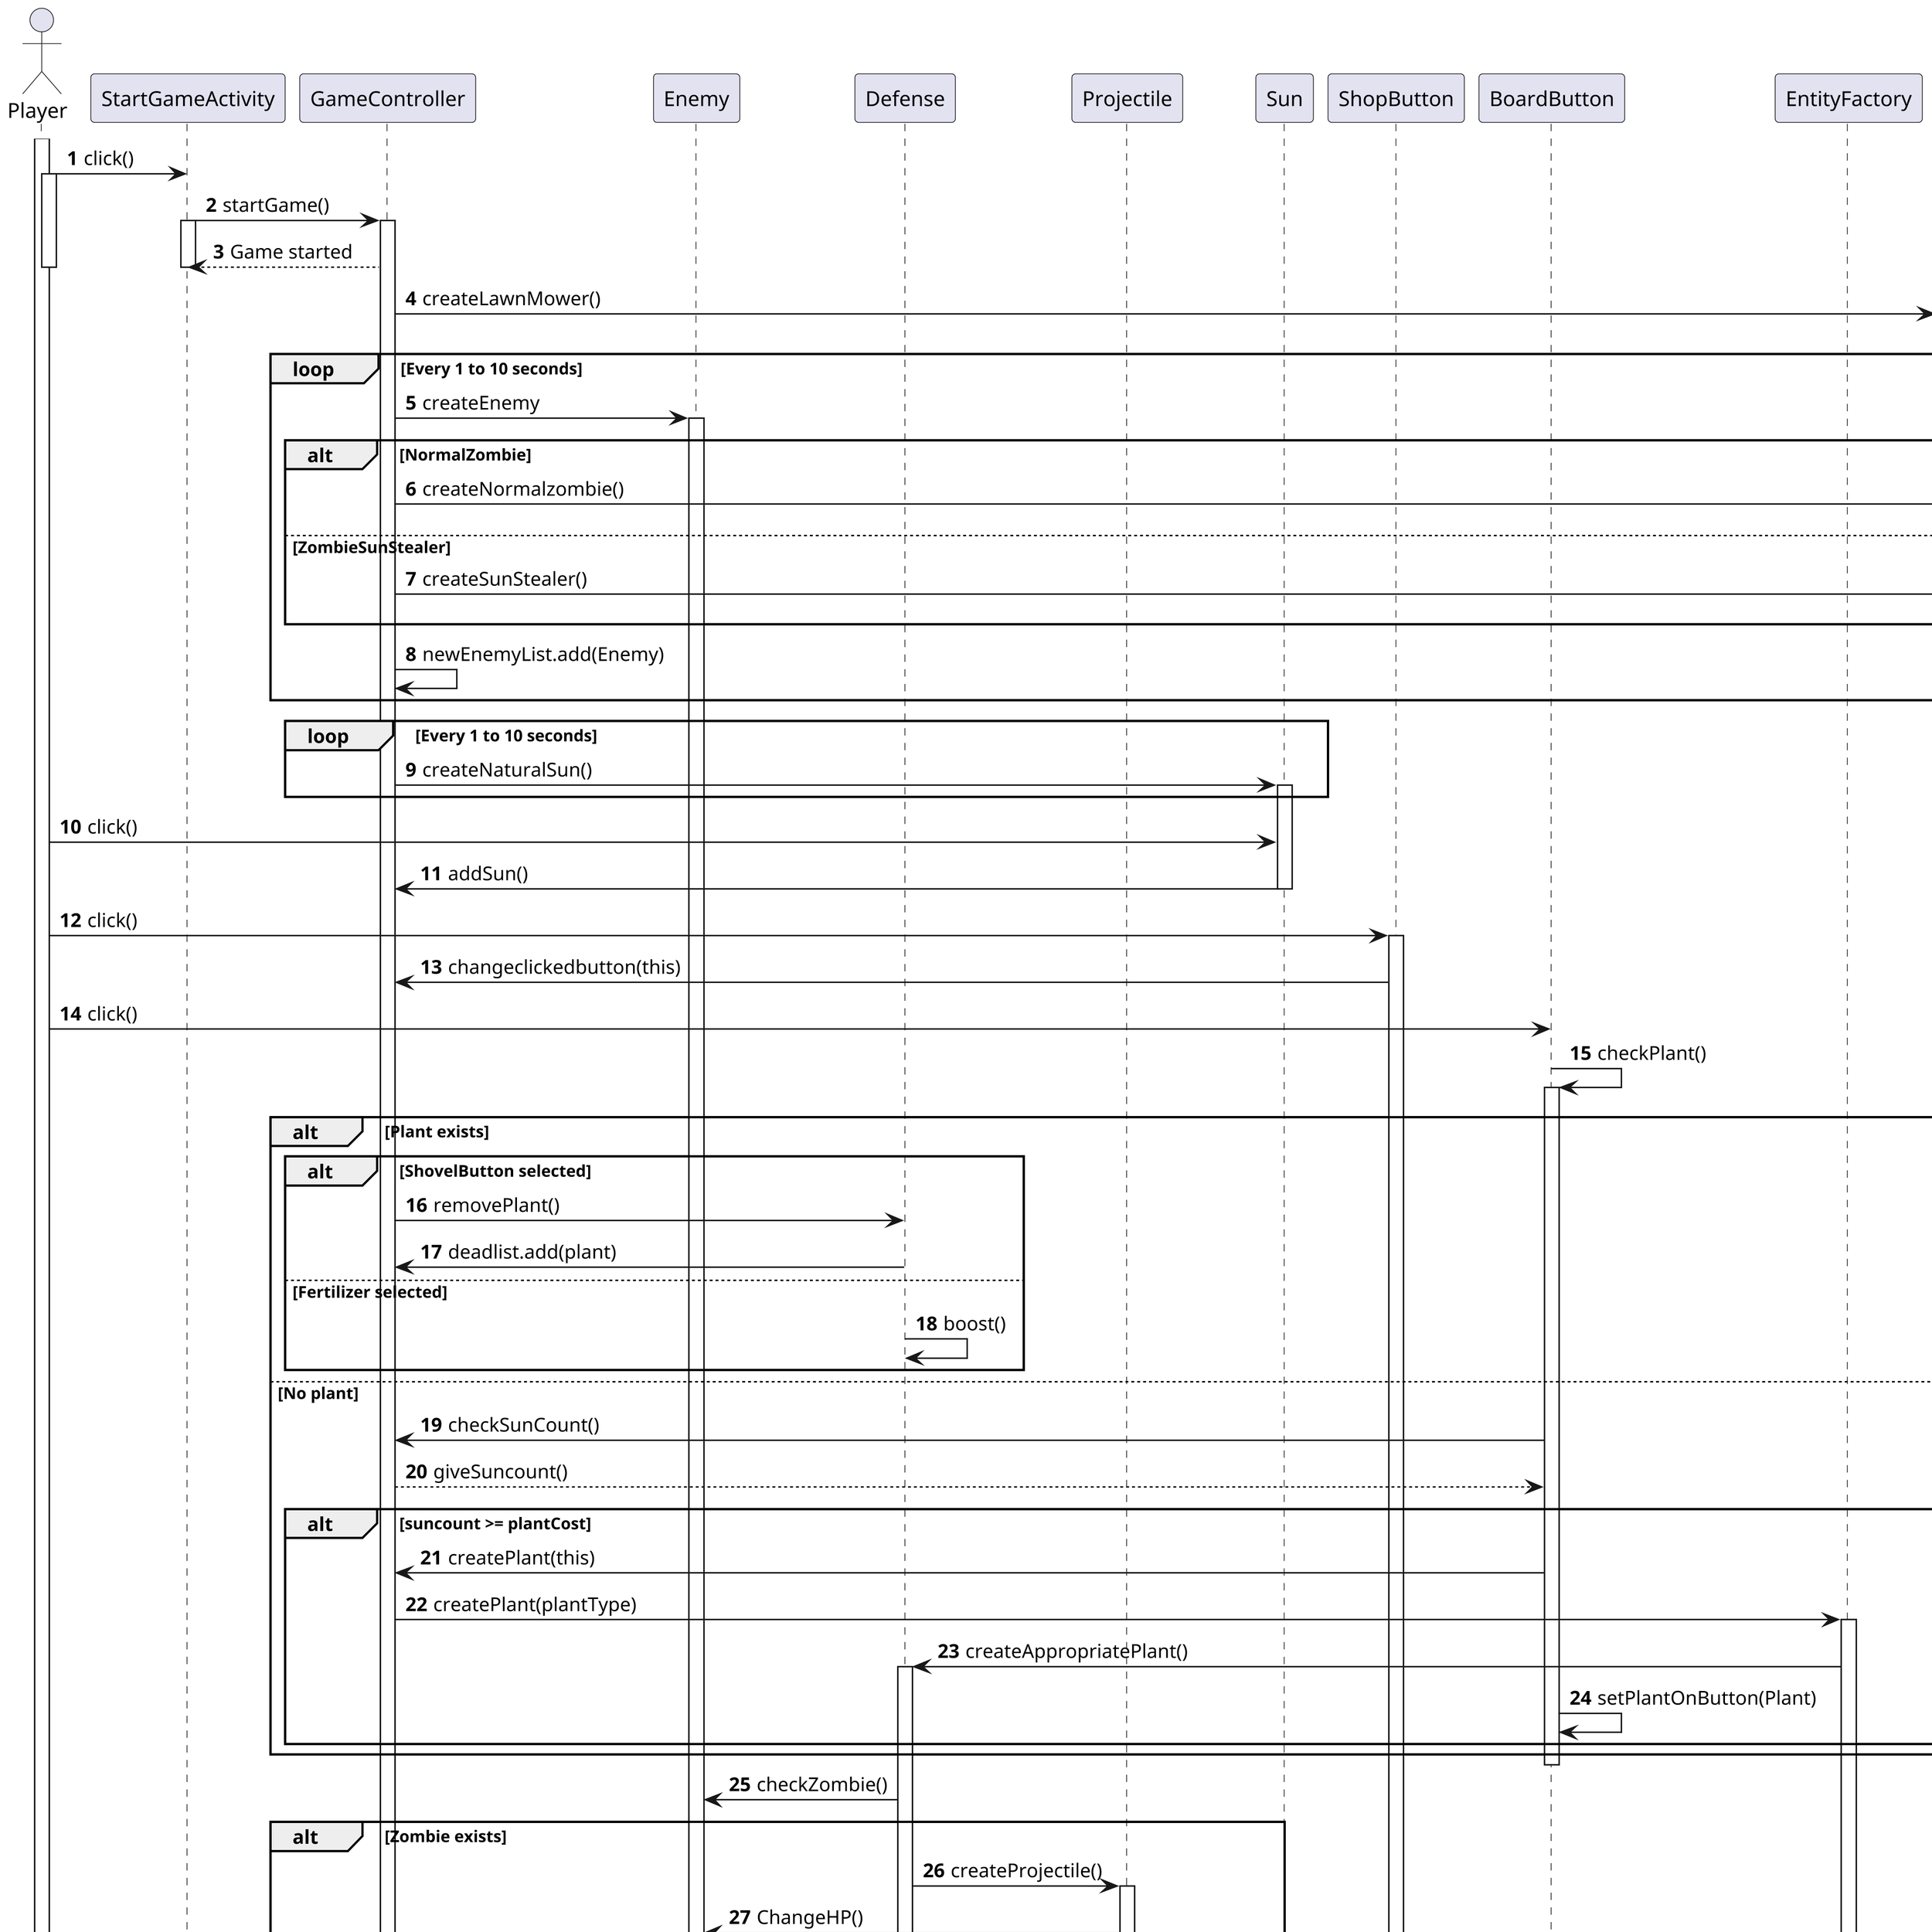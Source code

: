 @startuml
'https://plantuml.com/sequence-diagram
skinparam dpi 300

autonumber
actor "Player" as A
participant "StartGameActivity" as sga
participant "GameController" as GC
participant "Enemy" as E
participant "Defense" as D
participant "Projectile" as P
participant "Sun" as S
participant "ShopButton" as SB
participant "BoardButton" as BB
participant "EntityFactory" as EF
participant "LawnMower" as LM

activate A
A -> sga: click()
activate A
sga -> GC: startGame()
activate sga
activate GC
GC --> sga: Game started
deactivate sga
deactivate A
GC -> "LawnMower" as LM**: createLawnMower()
loop Every 1 to 10 seconds
    GC -> E: createEnemy
    activate E
    alt NormalZombie
                      GC -> NormalZombie**: createNormalzombie()
                      activate NormalZombie
                  else ZombieSunStealer
                      GC -> ZombieSunStealer**: createSunStealer()
                        activate ZombieSunStealer
                  end
                  GC ->GC : newEnemyList.add(Enemy)
end

loop Every 1 to 10 seconds
    GC -> S: createNaturalSun()
    activate S
end
A -> S: click()
S -> GC: addSun()
deactivate S


A -> SB: click()
activate SB
SB -> GC: changeclickedbutton(this)
A -> BB: click()
BB -> BB: checkPlant()
activate BB

alt Plant exists
    alt ShovelButton selected

        GC -> D: removePlant()
        D -> GC: deadlist.add(plant)
    else Fertilizer selected
        D -> D: boost()
    end
else No plant
    BB-> GC: checkSunCount()
    GC --> BB: giveSuncount()
    alt suncount >= plantCost
    BB -> GC: createPlant(this)
    GC -> EF: createPlant(plantType)
    activate EF
    EF -> D: createAppropriatePlant()
    activate D
    BB -> BB: setPlantOnButton(Plant)
end
end
deactivate BB
D -> E: checkZombie()
alt Zombie exists
    D -> P: createProjectile()
    activate P

    P -> E: ChangeHP()
    P -> P: destroy()
    deactivate P
    E -> E: checkHP()
    alt HP <= 0
        E -> GC: DeadList.add(this)
        E -> E: remove()
        deactivate E
    end

else No zombie

end

NormalZombie -> TargetGetter: getTarget()
activate TargetGetter
activate MotionState
TargetGetter -> NormalZombie: return Target
alt Target exists
    NormalZombie <- MotionState: move()
    NormalZombie -> D : toutchOrNot(this)
    D -> NormalZombie: return boolean
    alt true
        NormalZombie -> MotionState: StopMoving()
        NormalZombie -> D: changeHP()
    else False
        NormalZombie -> MotionState: continueMoving()
    end


    alt HP <= 0
        D -> GC: DeadList.add(this)
        D -> D: remove()
        deactivate D
    end
else No Target

end
ZombieSunStealer -> ZombieSunStealer: stealsun()
ZombieSunStealer -> S: sun.setSpeedx20()

NormalZombie -> GC: checkPosition()
alt Position <= 0
alt LawnMower exists
    GC-> LM: activate()
    activate LM
    LM -> LM: move()
    LM -> GC: removeEnemy()
else No LawnMower
    E -> GC: endGame()
    GC -> endScreen: show()
    activate endScreen
end
end


@enduml